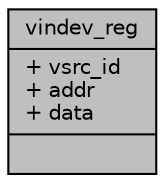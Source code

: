 digraph "vindev_reg"
{
 // INTERACTIVE_SVG=YES
 // LATEX_PDF_SIZE
  bgcolor="transparent";
  edge [fontname="Helvetica",fontsize="10",labelfontname="Helvetica",labelfontsize="10"];
  node [fontname="Helvetica",fontsize="10",shape=record];
  Node1 [label="{vindev_reg\n|+ vsrc_id\l+ addr\l+ data\l|}",height=0.2,width=0.4,color="black", fillcolor="grey75", style="filled", fontcolor="black",tooltip=" "];
}

